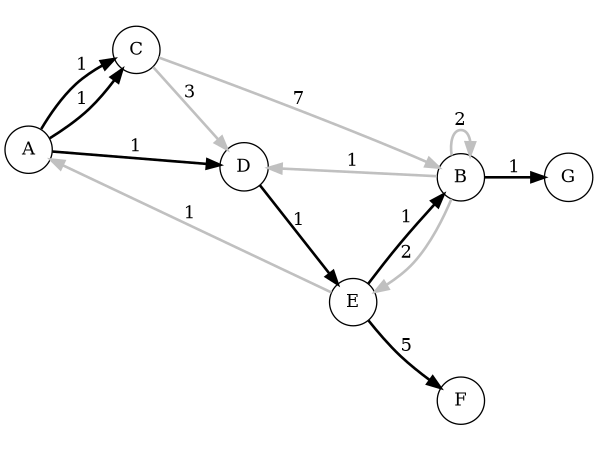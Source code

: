 digraph D {
  rankdir=LR
  size="4,3"
  ratio="fill"
  edge[style="bold"]
  node[shape="circle"]
A -> C[label="1", color="black"]
A -> D[label="1", color="black"]
A -> C[label="1", color="black"]
B -> B[label="2", color="grey"]
B -> D[label="1", color="grey"]
B -> E[label="2", color="grey"]
B -> G[label="1", color="black"]
C -> B[label="7", color="grey"]
C -> D[label="3", color="grey"]
D -> E[label="1", color="black"]
E -> A[label="1", color="grey"]
E -> B[label="1", color="black"]
E -> F[label="5", color="black"]
}